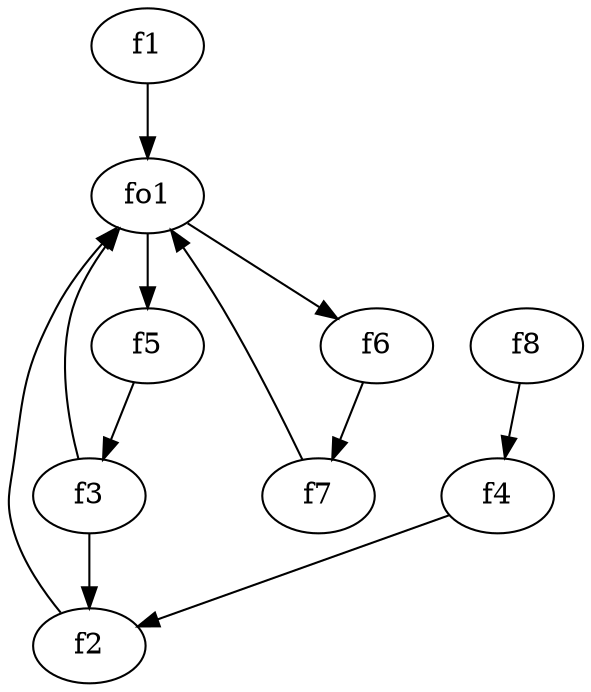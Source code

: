 strict digraph  {
f1;
f2;
f3;
f4;
f5;
f6;
f7;
f8;
fo1;
f1 -> fo1  [weight=2];
f2 -> fo1  [weight=2];
f3 -> f2  [weight=2];
f3 -> fo1  [weight=2];
f4 -> f2  [weight=2];
f5 -> f3  [weight=2];
f6 -> f7  [weight=2];
f7 -> fo1  [weight=2];
f8 -> f4  [weight=2];
fo1 -> f6  [weight=2];
fo1 -> f5  [weight=2];
}
